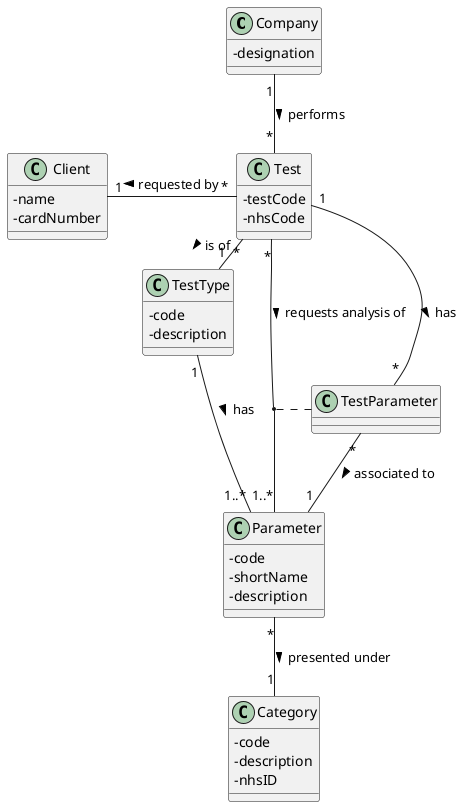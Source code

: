 @startuml
skinparam classAttributeIconSize 0

class Company {
-designation
}
class Test {
-testCode
-nhsCode
}
class Client {
-name
-cardNumber
}
class TestType {
-code
-description
}
class Parameter {
-code
-shortName
-description
}
class Category {
-code
-description
-nhsID
}

Test "*"--"1..*" Parameter : requests analysis of >
TestType "1"--"1..*" Parameter : has >
Test "*"-left-"1" Client : requested by >
Test "*"-up-"1" Company : performs <
Test "*"-right-"1" "TestType" : is of >
Parameter "*"--"1" Category : presented under >
TestParameter "*"-"1" Parameter : associated to >
TestParameter "*"--"1" Test : has <
(Test, Parameter) .. TestParameter

@enduml